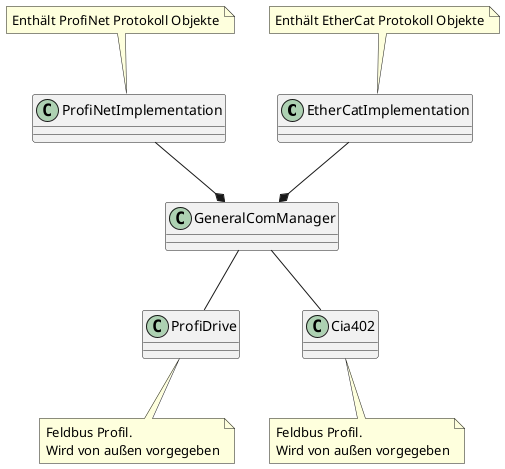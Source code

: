 @startuml
EtherCatImplementation --*  GeneralComManager
ProfiNetImplementation --*  GeneralComManager 
GeneralComManager --  ProfiDrive
GeneralComManager --  Cia402

class EtherCatImplementation
note top: Enthält EtherCat Protokoll Objekte

class ProfiNetImplementation
note top: Enthält ProfiNet Protokoll Objekte

class ProfiDrive
note bottom: Feldbus Profil.\nWird von außen vorgegeben

class Cia402
note bottom: Feldbus Profil.\nWird von außen vorgegeben
@enduml